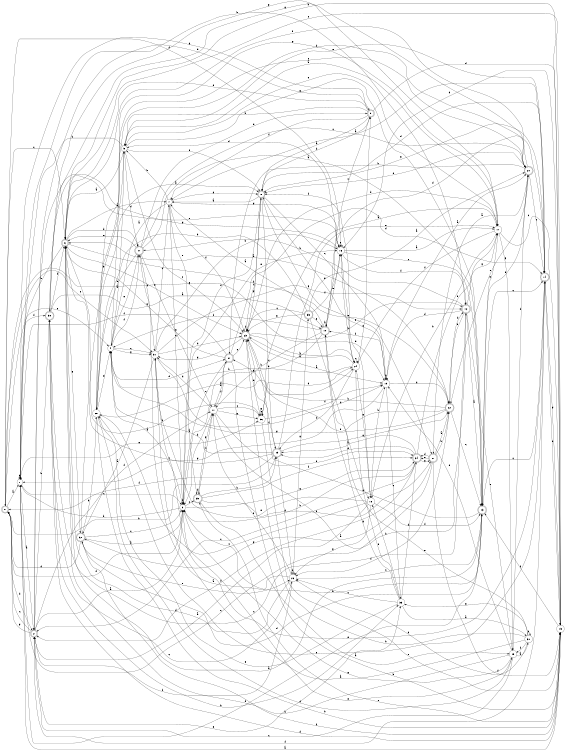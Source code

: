digraph n32_6 {
__start0 [label="" shape="none"];

rankdir=LR;
size="8,5";

s0 [style="rounded,filled", color="black", fillcolor="white" shape="doublecircle", label="0"];
s1 [style="filled", color="black", fillcolor="white" shape="circle", label="1"];
s2 [style="rounded,filled", color="black", fillcolor="white" shape="doublecircle", label="2"];
s3 [style="filled", color="black", fillcolor="white" shape="circle", label="3"];
s4 [style="filled", color="black", fillcolor="white" shape="circle", label="4"];
s5 [style="filled", color="black", fillcolor="white" shape="circle", label="5"];
s6 [style="rounded,filled", color="black", fillcolor="white" shape="doublecircle", label="6"];
s7 [style="filled", color="black", fillcolor="white" shape="circle", label="7"];
s8 [style="rounded,filled", color="black", fillcolor="white" shape="doublecircle", label="8"];
s9 [style="rounded,filled", color="black", fillcolor="white" shape="doublecircle", label="9"];
s10 [style="rounded,filled", color="black", fillcolor="white" shape="doublecircle", label="10"];
s11 [style="filled", color="black", fillcolor="white" shape="circle", label="11"];
s12 [style="rounded,filled", color="black", fillcolor="white" shape="doublecircle", label="12"];
s13 [style="rounded,filled", color="black", fillcolor="white" shape="doublecircle", label="13"];
s14 [style="rounded,filled", color="black", fillcolor="white" shape="doublecircle", label="14"];
s15 [style="filled", color="black", fillcolor="white" shape="circle", label="15"];
s16 [style="filled", color="black", fillcolor="white" shape="circle", label="16"];
s17 [style="filled", color="black", fillcolor="white" shape="circle", label="17"];
s18 [style="filled", color="black", fillcolor="white" shape="circle", label="18"];
s19 [style="filled", color="black", fillcolor="white" shape="circle", label="19"];
s20 [style="rounded,filled", color="black", fillcolor="white" shape="doublecircle", label="20"];
s21 [style="rounded,filled", color="black", fillcolor="white" shape="doublecircle", label="21"];
s22 [style="rounded,filled", color="black", fillcolor="white" shape="doublecircle", label="22"];
s23 [style="rounded,filled", color="black", fillcolor="white" shape="doublecircle", label="23"];
s24 [style="filled", color="black", fillcolor="white" shape="circle", label="24"];
s25 [style="rounded,filled", color="black", fillcolor="white" shape="doublecircle", label="25"];
s26 [style="filled", color="black", fillcolor="white" shape="circle", label="26"];
s27 [style="rounded,filled", color="black", fillcolor="white" shape="doublecircle", label="27"];
s28 [style="filled", color="black", fillcolor="white" shape="circle", label="28"];
s29 [style="filled", color="black", fillcolor="white" shape="circle", label="29"];
s30 [style="filled", color="black", fillcolor="white" shape="circle", label="30"];
s31 [style="filled", color="black", fillcolor="white" shape="circle", label="31"];
s32 [style="rounded,filled", color="black", fillcolor="white" shape="doublecircle", label="32"];
s33 [style="filled", color="black", fillcolor="white" shape="circle", label="33"];
s34 [style="rounded,filled", color="black", fillcolor="white" shape="doublecircle", label="34"];
s35 [style="rounded,filled", color="black", fillcolor="white" shape="doublecircle", label="35"];
s36 [style="filled", color="black", fillcolor="white" shape="circle", label="36"];
s37 [style="rounded,filled", color="black", fillcolor="white" shape="doublecircle", label="37"];
s38 [style="rounded,filled", color="black", fillcolor="white" shape="doublecircle", label="38"];
s39 [style="rounded,filled", color="black", fillcolor="white" shape="doublecircle", label="39"];
s0 -> s1 [label="a"];
s0 -> s25 [label="b"];
s0 -> s31 [label="c"];
s0 -> s2 [label="d"];
s0 -> s4 [label="e"];
s0 -> s16 [label="f"];
s0 -> s19 [label="g"];
s1 -> s2 [label="a"];
s1 -> s12 [label="b"];
s1 -> s3 [label="c"];
s1 -> s13 [label="d"];
s1 -> s36 [label="e"];
s1 -> s38 [label="f"];
s1 -> s1 [label="g"];
s2 -> s3 [label="a"];
s2 -> s38 [label="b"];
s2 -> s0 [label="c"];
s2 -> s9 [label="d"];
s2 -> s33 [label="e"];
s2 -> s11 [label="f"];
s2 -> s0 [label="g"];
s3 -> s4 [label="a"];
s3 -> s1 [label="b"];
s3 -> s39 [label="c"];
s3 -> s0 [label="d"];
s3 -> s16 [label="e"];
s3 -> s3 [label="f"];
s3 -> s34 [label="g"];
s4 -> s5 [label="a"];
s4 -> s20 [label="b"];
s4 -> s31 [label="c"];
s4 -> s37 [label="d"];
s4 -> s27 [label="e"];
s4 -> s27 [label="f"];
s4 -> s31 [label="g"];
s5 -> s6 [label="a"];
s5 -> s1 [label="b"];
s5 -> s23 [label="c"];
s5 -> s27 [label="d"];
s5 -> s14 [label="e"];
s5 -> s8 [label="f"];
s5 -> s13 [label="g"];
s6 -> s7 [label="a"];
s6 -> s1 [label="b"];
s6 -> s0 [label="c"];
s6 -> s27 [label="d"];
s6 -> s23 [label="e"];
s6 -> s22 [label="f"];
s6 -> s32 [label="g"];
s7 -> s4 [label="a"];
s7 -> s5 [label="b"];
s7 -> s3 [label="c"];
s7 -> s8 [label="d"];
s7 -> s39 [label="e"];
s7 -> s23 [label="f"];
s7 -> s16 [label="g"];
s8 -> s7 [label="a"];
s8 -> s9 [label="b"];
s8 -> s19 [label="c"];
s8 -> s25 [label="d"];
s8 -> s21 [label="e"];
s8 -> s3 [label="f"];
s8 -> s23 [label="g"];
s9 -> s8 [label="a"];
s9 -> s5 [label="b"];
s9 -> s10 [label="c"];
s9 -> s15 [label="d"];
s9 -> s6 [label="e"];
s9 -> s7 [label="f"];
s9 -> s1 [label="g"];
s10 -> s7 [label="a"];
s10 -> s10 [label="b"];
s10 -> s11 [label="c"];
s10 -> s14 [label="d"];
s10 -> s16 [label="e"];
s10 -> s4 [label="f"];
s10 -> s3 [label="g"];
s11 -> s12 [label="a"];
s11 -> s3 [label="b"];
s11 -> s36 [label="c"];
s11 -> s31 [label="d"];
s11 -> s34 [label="e"];
s11 -> s37 [label="f"];
s11 -> s36 [label="g"];
s12 -> s13 [label="a"];
s12 -> s27 [label="b"];
s12 -> s38 [label="c"];
s12 -> s19 [label="d"];
s12 -> s29 [label="e"];
s12 -> s22 [label="f"];
s12 -> s17 [label="g"];
s13 -> s6 [label="a"];
s13 -> s3 [label="b"];
s13 -> s14 [label="c"];
s13 -> s32 [label="d"];
s13 -> s23 [label="e"];
s13 -> s20 [label="f"];
s13 -> s17 [label="g"];
s14 -> s7 [label="a"];
s14 -> s15 [label="b"];
s14 -> s13 [label="c"];
s14 -> s8 [label="d"];
s14 -> s28 [label="e"];
s14 -> s2 [label="f"];
s14 -> s8 [label="g"];
s15 -> s1 [label="a"];
s15 -> s6 [label="b"];
s15 -> s6 [label="c"];
s15 -> s16 [label="d"];
s15 -> s39 [label="e"];
s15 -> s13 [label="f"];
s15 -> s14 [label="g"];
s16 -> s17 [label="a"];
s16 -> s24 [label="b"];
s16 -> s13 [label="c"];
s16 -> s5 [label="d"];
s16 -> s16 [label="e"];
s16 -> s12 [label="f"];
s16 -> s2 [label="g"];
s17 -> s5 [label="a"];
s17 -> s18 [label="b"];
s17 -> s15 [label="c"];
s17 -> s23 [label="d"];
s17 -> s5 [label="e"];
s17 -> s24 [label="f"];
s17 -> s29 [label="g"];
s18 -> s2 [label="a"];
s18 -> s19 [label="b"];
s18 -> s28 [label="c"];
s18 -> s16 [label="d"];
s18 -> s31 [label="e"];
s18 -> s13 [label="f"];
s18 -> s26 [label="g"];
s19 -> s20 [label="a"];
s19 -> s19 [label="b"];
s19 -> s33 [label="c"];
s19 -> s22 [label="d"];
s19 -> s8 [label="e"];
s19 -> s10 [label="f"];
s19 -> s1 [label="g"];
s20 -> s21 [label="a"];
s20 -> s37 [label="b"];
s20 -> s14 [label="c"];
s20 -> s8 [label="d"];
s20 -> s22 [label="e"];
s20 -> s6 [label="f"];
s20 -> s38 [label="g"];
s21 -> s22 [label="a"];
s21 -> s22 [label="b"];
s21 -> s1 [label="c"];
s21 -> s34 [label="d"];
s21 -> s34 [label="e"];
s21 -> s15 [label="f"];
s21 -> s32 [label="g"];
s22 -> s6 [label="a"];
s22 -> s23 [label="b"];
s22 -> s13 [label="c"];
s22 -> s12 [label="d"];
s22 -> s37 [label="e"];
s22 -> s26 [label="f"];
s22 -> s4 [label="g"];
s23 -> s19 [label="a"];
s23 -> s24 [label="b"];
s23 -> s8 [label="c"];
s23 -> s36 [label="d"];
s23 -> s12 [label="e"];
s23 -> s23 [label="f"];
s23 -> s31 [label="g"];
s24 -> s23 [label="a"];
s24 -> s4 [label="b"];
s24 -> s24 [label="c"];
s24 -> s25 [label="d"];
s24 -> s9 [label="e"];
s24 -> s8 [label="f"];
s24 -> s18 [label="g"];
s25 -> s4 [label="a"];
s25 -> s23 [label="b"];
s25 -> s6 [label="c"];
s25 -> s26 [label="d"];
s25 -> s17 [label="e"];
s25 -> s0 [label="f"];
s25 -> s22 [label="g"];
s26 -> s27 [label="a"];
s26 -> s26 [label="b"];
s26 -> s13 [label="c"];
s26 -> s6 [label="d"];
s26 -> s11 [label="e"];
s26 -> s2 [label="f"];
s26 -> s35 [label="g"];
s27 -> s13 [label="a"];
s27 -> s28 [label="b"];
s27 -> s20 [label="c"];
s27 -> s9 [label="d"];
s27 -> s6 [label="e"];
s27 -> s31 [label="f"];
s27 -> s11 [label="g"];
s28 -> s8 [label="a"];
s28 -> s15 [label="b"];
s28 -> s20 [label="c"];
s28 -> s29 [label="d"];
s28 -> s4 [label="e"];
s28 -> s24 [label="f"];
s28 -> s17 [label="g"];
s29 -> s30 [label="a"];
s29 -> s6 [label="b"];
s29 -> s2 [label="c"];
s29 -> s19 [label="d"];
s29 -> s3 [label="e"];
s29 -> s20 [label="f"];
s29 -> s3 [label="g"];
s30 -> s31 [label="a"];
s30 -> s23 [label="b"];
s30 -> s30 [label="c"];
s30 -> s26 [label="d"];
s30 -> s10 [label="e"];
s30 -> s29 [label="f"];
s30 -> s33 [label="g"];
s31 -> s32 [label="a"];
s31 -> s16 [label="b"];
s31 -> s7 [label="c"];
s31 -> s23 [label="d"];
s31 -> s14 [label="e"];
s31 -> s19 [label="f"];
s31 -> s12 [label="g"];
s32 -> s3 [label="a"];
s32 -> s28 [label="b"];
s32 -> s3 [label="c"];
s32 -> s0 [label="d"];
s32 -> s26 [label="e"];
s32 -> s15 [label="f"];
s32 -> s5 [label="g"];
s33 -> s30 [label="a"];
s33 -> s18 [label="b"];
s33 -> s26 [label="c"];
s33 -> s34 [label="d"];
s33 -> s28 [label="e"];
s33 -> s24 [label="f"];
s33 -> s10 [label="g"];
s34 -> s25 [label="a"];
s34 -> s3 [label="b"];
s34 -> s2 [label="c"];
s34 -> s25 [label="d"];
s34 -> s17 [label="e"];
s34 -> s2 [label="f"];
s34 -> s21 [label="g"];
s35 -> s20 [label="a"];
s35 -> s28 [label="b"];
s35 -> s23 [label="c"];
s35 -> s18 [label="d"];
s35 -> s10 [label="e"];
s35 -> s16 [label="f"];
s35 -> s23 [label="g"];
s36 -> s17 [label="a"];
s36 -> s6 [label="b"];
s36 -> s36 [label="c"];
s36 -> s24 [label="d"];
s36 -> s15 [label="e"];
s36 -> s19 [label="f"];
s36 -> s36 [label="g"];
s37 -> s11 [label="a"];
s37 -> s15 [label="b"];
s37 -> s3 [label="c"];
s37 -> s14 [label="d"];
s37 -> s23 [label="e"];
s37 -> s1 [label="f"];
s37 -> s6 [label="g"];
s38 -> s10 [label="a"];
s38 -> s33 [label="b"];
s38 -> s26 [label="c"];
s38 -> s15 [label="d"];
s38 -> s16 [label="e"];
s38 -> s6 [label="f"];
s38 -> s17 [label="g"];
s39 -> s29 [label="a"];
s39 -> s25 [label="b"];
s39 -> s11 [label="c"];
s39 -> s39 [label="d"];
s39 -> s21 [label="e"];
s39 -> s34 [label="f"];
s39 -> s11 [label="g"];

}